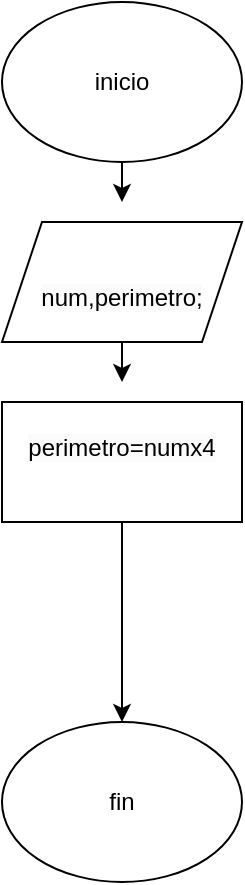 <mxfile version="21.0.6" type="device"><diagram name="Página-1" id="Or6OqU3PWmUBVbLaLgGI"><mxGraphModel dx="794" dy="430" grid="1" gridSize="10" guides="1" tooltips="1" connect="1" arrows="1" fold="1" page="1" pageScale="1" pageWidth="827" pageHeight="1169" math="0" shadow="0"><root><mxCell id="0"/><mxCell id="1" parent="0"/><mxCell id="V8ltOzyKC2Us3rPEpY5G-1" value="inicio" style="ellipse;whiteSpace=wrap;html=1;" vertex="1" parent="1"><mxGeometry x="310" width="120" height="80" as="geometry"/></mxCell><mxCell id="V8ltOzyKC2Us3rPEpY5G-2" value="fin" style="ellipse;whiteSpace=wrap;html=1;" vertex="1" parent="1"><mxGeometry x="310" y="360" width="120" height="80" as="geometry"/></mxCell><mxCell id="V8ltOzyKC2Us3rPEpY5G-3" value="" style="endArrow=classic;html=1;rounded=0;exitX=0.5;exitY=1;exitDx=0;exitDy=0;" edge="1" parent="1" source="V8ltOzyKC2Us3rPEpY5G-1"><mxGeometry width="50" height="50" relative="1" as="geometry"><mxPoint x="380" y="230" as="sourcePoint"/><mxPoint x="370" y="100" as="targetPoint"/></mxGeometry></mxCell><mxCell id="V8ltOzyKC2Us3rPEpY5G-5" value="" style="endArrow=classic;html=1;rounded=0;exitX=0.5;exitY=1;exitDx=0;exitDy=0;" edge="1" parent="1"><mxGeometry width="50" height="50" relative="1" as="geometry"><mxPoint x="370" y="160" as="sourcePoint"/><mxPoint x="370" y="190" as="targetPoint"/></mxGeometry></mxCell><mxCell id="V8ltOzyKC2Us3rPEpY5G-7" value="" style="endArrow=classic;html=1;rounded=0;exitX=0.5;exitY=1;exitDx=0;exitDy=0;entryX=0.5;entryY=0;entryDx=0;entryDy=0;" edge="1" parent="1" source="V8ltOzyKC2Us3rPEpY5G-9" target="V8ltOzyKC2Us3rPEpY5G-2"><mxGeometry width="50" height="50" relative="1" as="geometry"><mxPoint x="370" y="280" as="sourcePoint"/><mxPoint x="430" y="280" as="targetPoint"/></mxGeometry></mxCell><mxCell id="V8ltOzyKC2Us3rPEpY5G-8" value="&lt;br&gt;&lt;span style=&quot;color: rgb(0, 0, 0); font-family: Helvetica; font-size: 12px; font-style: normal; font-variant-ligatures: normal; font-variant-caps: normal; font-weight: 400; letter-spacing: normal; orphans: 2; text-align: center; text-indent: 0px; text-transform: none; widows: 2; word-spacing: 0px; -webkit-text-stroke-width: 0px; background-color: rgb(251, 251, 251); text-decoration-thickness: initial; text-decoration-style: initial; text-decoration-color: initial; float: none; display: inline !important;&quot;&gt;num,perimetro;&lt;/span&gt;&lt;br&gt;" style="shape=parallelogram;perimeter=parallelogramPerimeter;whiteSpace=wrap;html=1;fixedSize=1;" vertex="1" parent="1"><mxGeometry x="310" y="110" width="120" height="60" as="geometry"/></mxCell><mxCell id="V8ltOzyKC2Us3rPEpY5G-9" value="&#10;&lt;span style=&quot;color: rgb(0, 0, 0); font-family: Helvetica; font-size: 12px; font-style: normal; font-variant-ligatures: normal; font-variant-caps: normal; font-weight: 400; letter-spacing: normal; orphans: 2; text-align: center; text-indent: 0px; text-transform: none; widows: 2; word-spacing: 0px; -webkit-text-stroke-width: 0px; background-color: rgb(251, 251, 251); text-decoration-thickness: initial; text-decoration-style: initial; text-decoration-color: initial; float: none; display: inline !important;&quot;&gt;perimetro=numx4&lt;/span&gt;&#10;&#10;" style="rounded=0;whiteSpace=wrap;html=1;" vertex="1" parent="1"><mxGeometry x="310" y="200" width="120" height="60" as="geometry"/></mxCell></root></mxGraphModel></diagram></mxfile>